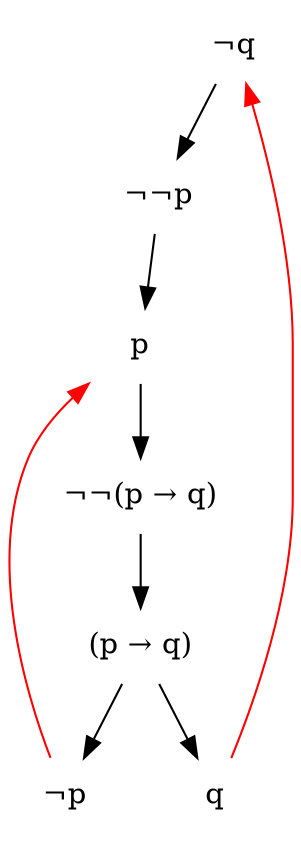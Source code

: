 digraph G {
	node [ shape = "plaintext" ];
	0 [ label = "&not;q" ];
	1 [ label = "&not;&not;p" ];
	0 -> 1;
	2 [ label = "p" ];
	1 -> 2;
	3 [ label = "&not;&not;(p &rarr; q)" ];
	2 -> 3;
	4 [ label = "(p &rarr; q)" ];
	3 -> 4;
	5 [ label = "&not;p" ];
	4 -> 5;
	5 -> 2 [ arrowtail = "normal", color = "red" ];
	6 [ label = "q" ];
	4 -> 6;
	6 -> 0 [ arrowtail = "normal", color = "red" ];
}